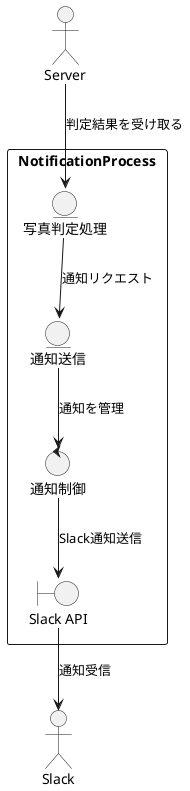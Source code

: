 @startuml
' ロバストネス図: 通知送信処理
actor "Server" as Server
actor "Slack" as Slack
rectangle NotificationProcess {
    entity "写真判定処理" as Processing
    entity "通知送信" as Sending
    boundary "Slack API" as API
    control "通知制御" as Control
}
Server --> Processing : 判定結果を受け取る
Processing --> Sending : 通知リクエスト
Sending --> Control : 通知を管理
Control --> API : Slack通知送信
API --> Slack : 通知受信
@enduml
